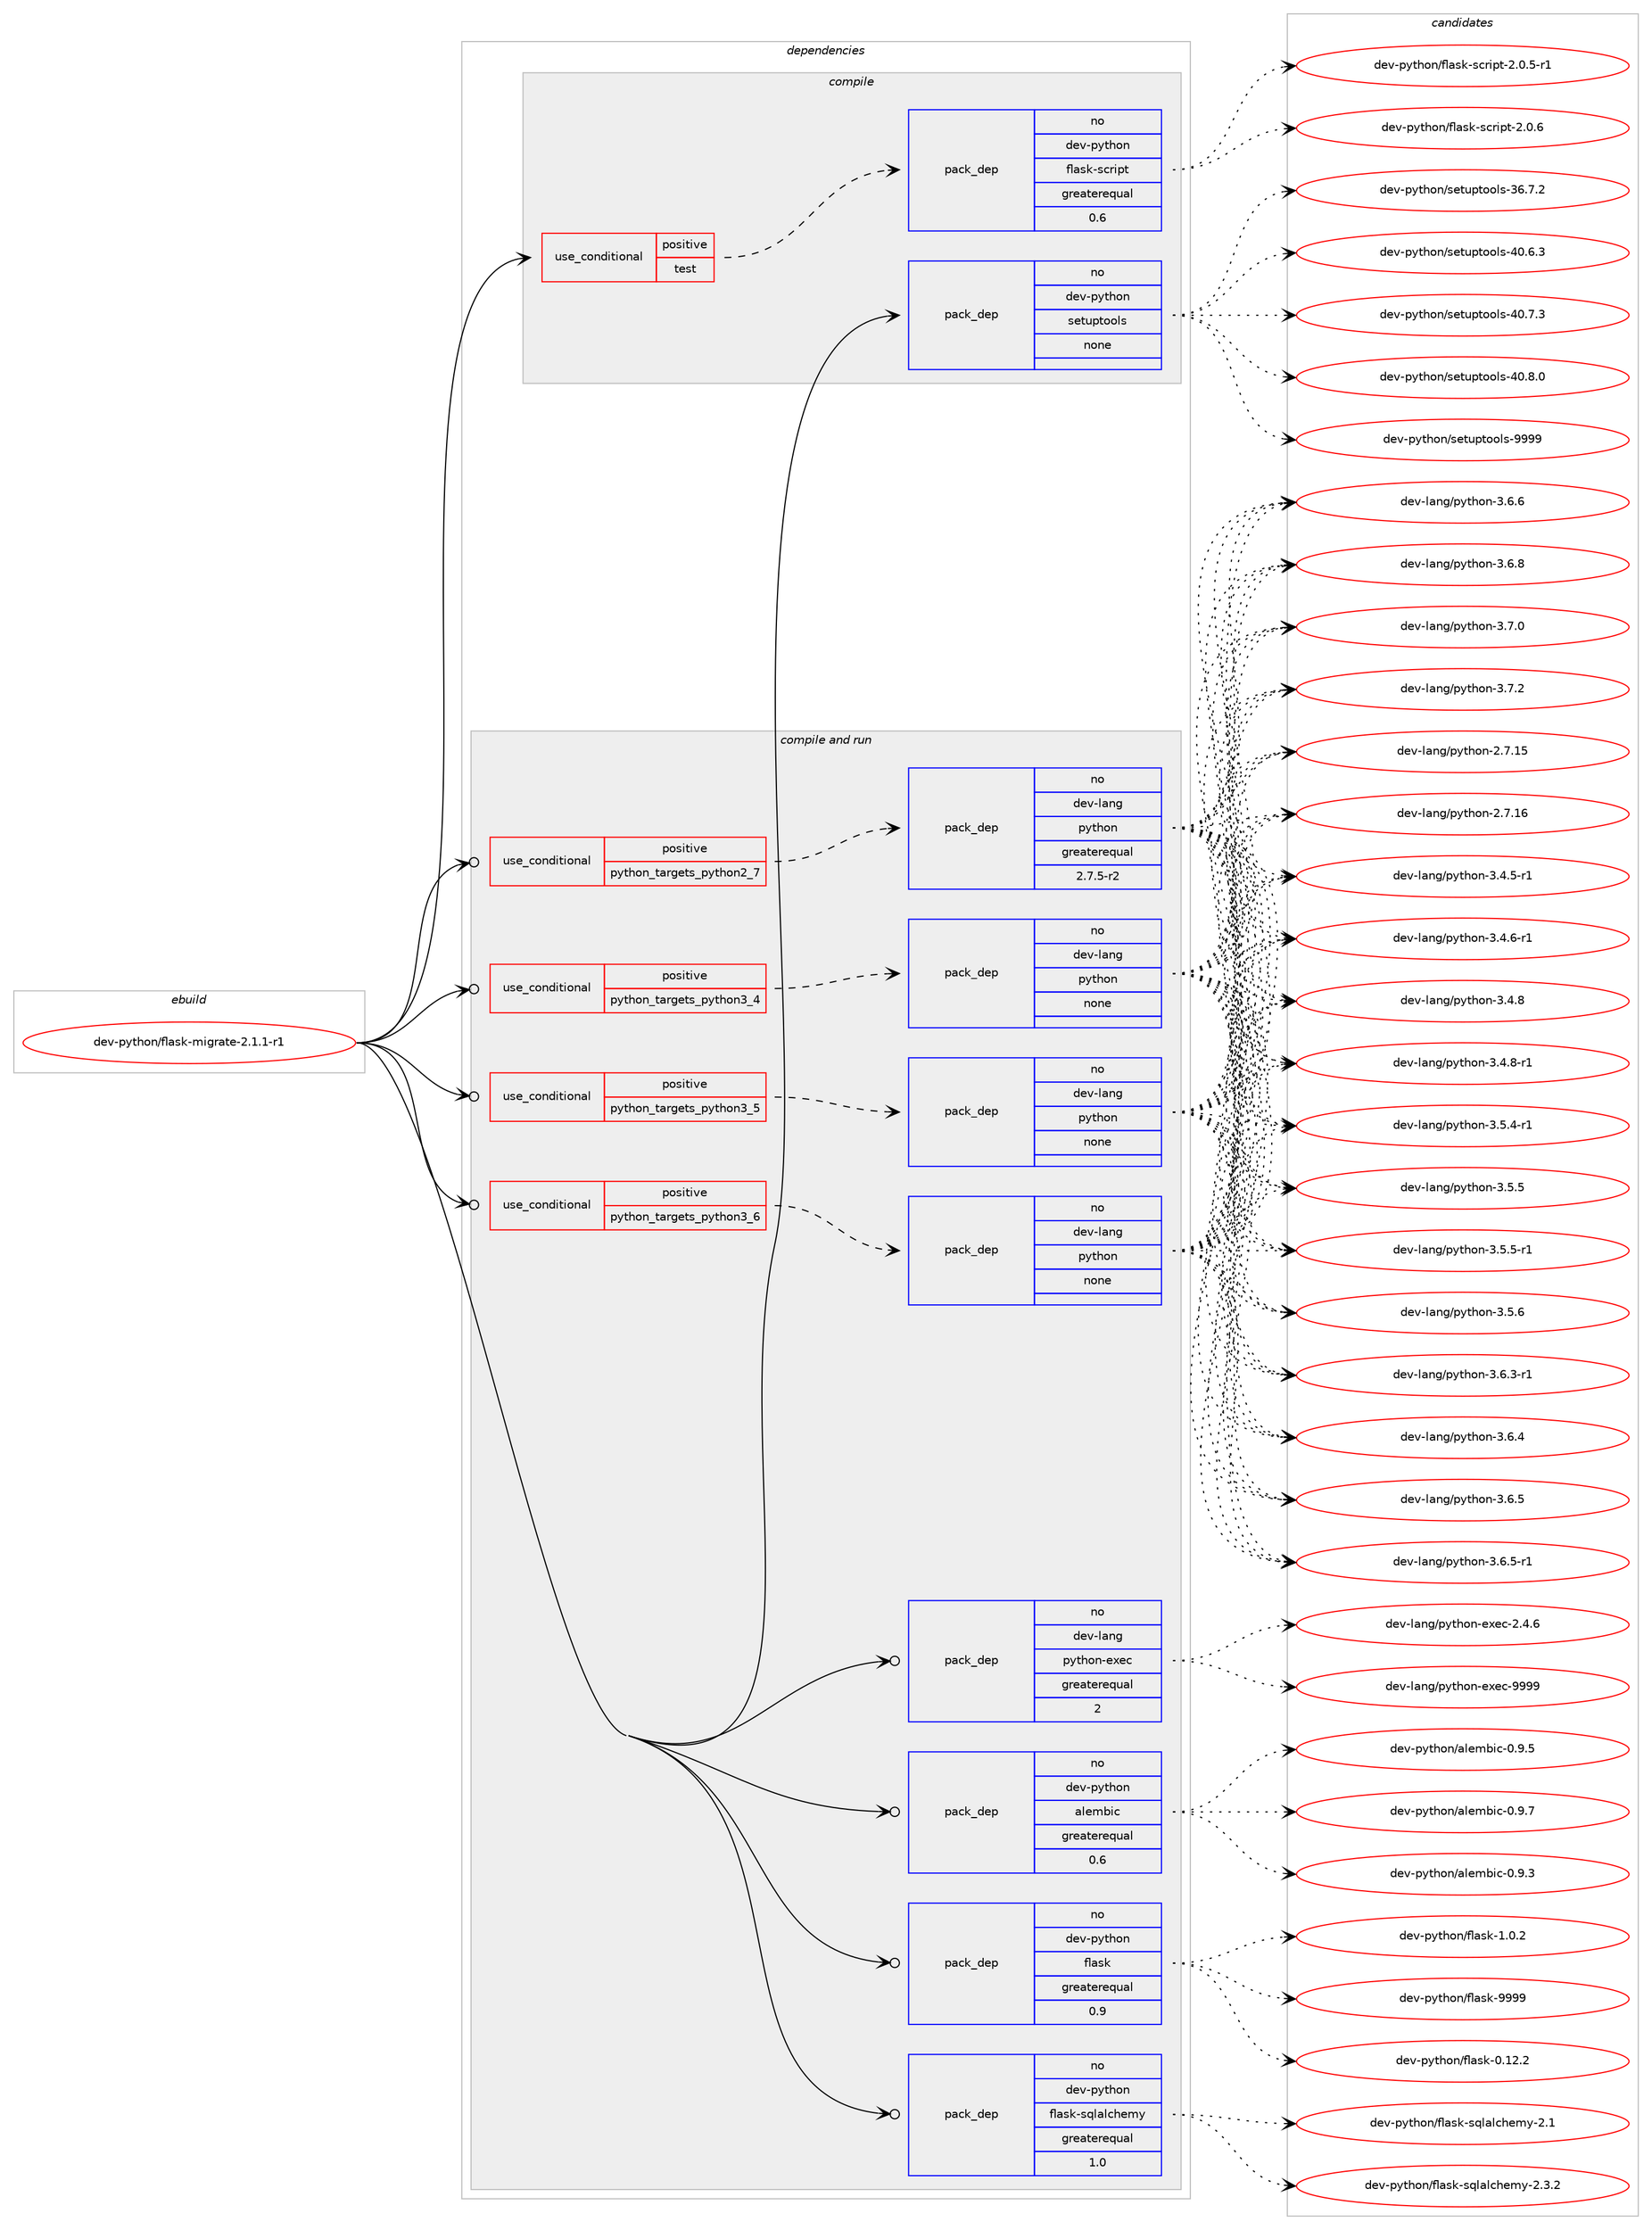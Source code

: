digraph prolog {

# *************
# Graph options
# *************

newrank=true;
concentrate=true;
compound=true;
graph [rankdir=LR,fontname=Helvetica,fontsize=10,ranksep=1.5];#, ranksep=2.5, nodesep=0.2];
edge  [arrowhead=vee];
node  [fontname=Helvetica,fontsize=10];

# **********
# The ebuild
# **********

subgraph cluster_leftcol {
color=gray;
rank=same;
label=<<i>ebuild</i>>;
id [label="dev-python/flask-migrate-2.1.1-r1", color=red, width=4, href="../dev-python/flask-migrate-2.1.1-r1.svg"];
}

# ****************
# The dependencies
# ****************

subgraph cluster_midcol {
color=gray;
label=<<i>dependencies</i>>;
subgraph cluster_compile {
fillcolor="#eeeeee";
style=filled;
label=<<i>compile</i>>;
subgraph cond374430 {
dependency1409629 [label=<<TABLE BORDER="0" CELLBORDER="1" CELLSPACING="0" CELLPADDING="4"><TR><TD ROWSPAN="3" CELLPADDING="10">use_conditional</TD></TR><TR><TD>positive</TD></TR><TR><TD>test</TD></TR></TABLE>>, shape=none, color=red];
subgraph pack1011940 {
dependency1409630 [label=<<TABLE BORDER="0" CELLBORDER="1" CELLSPACING="0" CELLPADDING="4" WIDTH="220"><TR><TD ROWSPAN="6" CELLPADDING="30">pack_dep</TD></TR><TR><TD WIDTH="110">no</TD></TR><TR><TD>dev-python</TD></TR><TR><TD>flask-script</TD></TR><TR><TD>greaterequal</TD></TR><TR><TD>0.6</TD></TR></TABLE>>, shape=none, color=blue];
}
dependency1409629:e -> dependency1409630:w [weight=20,style="dashed",arrowhead="vee"];
}
id:e -> dependency1409629:w [weight=20,style="solid",arrowhead="vee"];
subgraph pack1011941 {
dependency1409631 [label=<<TABLE BORDER="0" CELLBORDER="1" CELLSPACING="0" CELLPADDING="4" WIDTH="220"><TR><TD ROWSPAN="6" CELLPADDING="30">pack_dep</TD></TR><TR><TD WIDTH="110">no</TD></TR><TR><TD>dev-python</TD></TR><TR><TD>setuptools</TD></TR><TR><TD>none</TD></TR><TR><TD></TD></TR></TABLE>>, shape=none, color=blue];
}
id:e -> dependency1409631:w [weight=20,style="solid",arrowhead="vee"];
}
subgraph cluster_compileandrun {
fillcolor="#eeeeee";
style=filled;
label=<<i>compile and run</i>>;
subgraph cond374431 {
dependency1409632 [label=<<TABLE BORDER="0" CELLBORDER="1" CELLSPACING="0" CELLPADDING="4"><TR><TD ROWSPAN="3" CELLPADDING="10">use_conditional</TD></TR><TR><TD>positive</TD></TR><TR><TD>python_targets_python2_7</TD></TR></TABLE>>, shape=none, color=red];
subgraph pack1011942 {
dependency1409633 [label=<<TABLE BORDER="0" CELLBORDER="1" CELLSPACING="0" CELLPADDING="4" WIDTH="220"><TR><TD ROWSPAN="6" CELLPADDING="30">pack_dep</TD></TR><TR><TD WIDTH="110">no</TD></TR><TR><TD>dev-lang</TD></TR><TR><TD>python</TD></TR><TR><TD>greaterequal</TD></TR><TR><TD>2.7.5-r2</TD></TR></TABLE>>, shape=none, color=blue];
}
dependency1409632:e -> dependency1409633:w [weight=20,style="dashed",arrowhead="vee"];
}
id:e -> dependency1409632:w [weight=20,style="solid",arrowhead="odotvee"];
subgraph cond374432 {
dependency1409634 [label=<<TABLE BORDER="0" CELLBORDER="1" CELLSPACING="0" CELLPADDING="4"><TR><TD ROWSPAN="3" CELLPADDING="10">use_conditional</TD></TR><TR><TD>positive</TD></TR><TR><TD>python_targets_python3_4</TD></TR></TABLE>>, shape=none, color=red];
subgraph pack1011943 {
dependency1409635 [label=<<TABLE BORDER="0" CELLBORDER="1" CELLSPACING="0" CELLPADDING="4" WIDTH="220"><TR><TD ROWSPAN="6" CELLPADDING="30">pack_dep</TD></TR><TR><TD WIDTH="110">no</TD></TR><TR><TD>dev-lang</TD></TR><TR><TD>python</TD></TR><TR><TD>none</TD></TR><TR><TD></TD></TR></TABLE>>, shape=none, color=blue];
}
dependency1409634:e -> dependency1409635:w [weight=20,style="dashed",arrowhead="vee"];
}
id:e -> dependency1409634:w [weight=20,style="solid",arrowhead="odotvee"];
subgraph cond374433 {
dependency1409636 [label=<<TABLE BORDER="0" CELLBORDER="1" CELLSPACING="0" CELLPADDING="4"><TR><TD ROWSPAN="3" CELLPADDING="10">use_conditional</TD></TR><TR><TD>positive</TD></TR><TR><TD>python_targets_python3_5</TD></TR></TABLE>>, shape=none, color=red];
subgraph pack1011944 {
dependency1409637 [label=<<TABLE BORDER="0" CELLBORDER="1" CELLSPACING="0" CELLPADDING="4" WIDTH="220"><TR><TD ROWSPAN="6" CELLPADDING="30">pack_dep</TD></TR><TR><TD WIDTH="110">no</TD></TR><TR><TD>dev-lang</TD></TR><TR><TD>python</TD></TR><TR><TD>none</TD></TR><TR><TD></TD></TR></TABLE>>, shape=none, color=blue];
}
dependency1409636:e -> dependency1409637:w [weight=20,style="dashed",arrowhead="vee"];
}
id:e -> dependency1409636:w [weight=20,style="solid",arrowhead="odotvee"];
subgraph cond374434 {
dependency1409638 [label=<<TABLE BORDER="0" CELLBORDER="1" CELLSPACING="0" CELLPADDING="4"><TR><TD ROWSPAN="3" CELLPADDING="10">use_conditional</TD></TR><TR><TD>positive</TD></TR><TR><TD>python_targets_python3_6</TD></TR></TABLE>>, shape=none, color=red];
subgraph pack1011945 {
dependency1409639 [label=<<TABLE BORDER="0" CELLBORDER="1" CELLSPACING="0" CELLPADDING="4" WIDTH="220"><TR><TD ROWSPAN="6" CELLPADDING="30">pack_dep</TD></TR><TR><TD WIDTH="110">no</TD></TR><TR><TD>dev-lang</TD></TR><TR><TD>python</TD></TR><TR><TD>none</TD></TR><TR><TD></TD></TR></TABLE>>, shape=none, color=blue];
}
dependency1409638:e -> dependency1409639:w [weight=20,style="dashed",arrowhead="vee"];
}
id:e -> dependency1409638:w [weight=20,style="solid",arrowhead="odotvee"];
subgraph pack1011946 {
dependency1409640 [label=<<TABLE BORDER="0" CELLBORDER="1" CELLSPACING="0" CELLPADDING="4" WIDTH="220"><TR><TD ROWSPAN="6" CELLPADDING="30">pack_dep</TD></TR><TR><TD WIDTH="110">no</TD></TR><TR><TD>dev-lang</TD></TR><TR><TD>python-exec</TD></TR><TR><TD>greaterequal</TD></TR><TR><TD>2</TD></TR></TABLE>>, shape=none, color=blue];
}
id:e -> dependency1409640:w [weight=20,style="solid",arrowhead="odotvee"];
subgraph pack1011947 {
dependency1409641 [label=<<TABLE BORDER="0" CELLBORDER="1" CELLSPACING="0" CELLPADDING="4" WIDTH="220"><TR><TD ROWSPAN="6" CELLPADDING="30">pack_dep</TD></TR><TR><TD WIDTH="110">no</TD></TR><TR><TD>dev-python</TD></TR><TR><TD>alembic</TD></TR><TR><TD>greaterequal</TD></TR><TR><TD>0.6</TD></TR></TABLE>>, shape=none, color=blue];
}
id:e -> dependency1409641:w [weight=20,style="solid",arrowhead="odotvee"];
subgraph pack1011948 {
dependency1409642 [label=<<TABLE BORDER="0" CELLBORDER="1" CELLSPACING="0" CELLPADDING="4" WIDTH="220"><TR><TD ROWSPAN="6" CELLPADDING="30">pack_dep</TD></TR><TR><TD WIDTH="110">no</TD></TR><TR><TD>dev-python</TD></TR><TR><TD>flask</TD></TR><TR><TD>greaterequal</TD></TR><TR><TD>0.9</TD></TR></TABLE>>, shape=none, color=blue];
}
id:e -> dependency1409642:w [weight=20,style="solid",arrowhead="odotvee"];
subgraph pack1011949 {
dependency1409643 [label=<<TABLE BORDER="0" CELLBORDER="1" CELLSPACING="0" CELLPADDING="4" WIDTH="220"><TR><TD ROWSPAN="6" CELLPADDING="30">pack_dep</TD></TR><TR><TD WIDTH="110">no</TD></TR><TR><TD>dev-python</TD></TR><TR><TD>flask-sqlalchemy</TD></TR><TR><TD>greaterequal</TD></TR><TR><TD>1.0</TD></TR></TABLE>>, shape=none, color=blue];
}
id:e -> dependency1409643:w [weight=20,style="solid",arrowhead="odotvee"];
}
subgraph cluster_run {
fillcolor="#eeeeee";
style=filled;
label=<<i>run</i>>;
}
}

# **************
# The candidates
# **************

subgraph cluster_choices {
rank=same;
color=gray;
label=<<i>candidates</i>>;

subgraph choice1011940 {
color=black;
nodesep=1;
choice10010111845112121116104111110471021089711510745115991141051121164550464846534511449 [label="dev-python/flask-script-2.0.5-r1", color=red, width=4,href="../dev-python/flask-script-2.0.5-r1.svg"];
choice1001011184511212111610411111047102108971151074511599114105112116455046484654 [label="dev-python/flask-script-2.0.6", color=red, width=4,href="../dev-python/flask-script-2.0.6.svg"];
dependency1409630:e -> choice10010111845112121116104111110471021089711510745115991141051121164550464846534511449:w [style=dotted,weight="100"];
dependency1409630:e -> choice1001011184511212111610411111047102108971151074511599114105112116455046484654:w [style=dotted,weight="100"];
}
subgraph choice1011941 {
color=black;
nodesep=1;
choice100101118451121211161041111104711510111611711211611111110811545515446554650 [label="dev-python/setuptools-36.7.2", color=red, width=4,href="../dev-python/setuptools-36.7.2.svg"];
choice100101118451121211161041111104711510111611711211611111110811545524846544651 [label="dev-python/setuptools-40.6.3", color=red, width=4,href="../dev-python/setuptools-40.6.3.svg"];
choice100101118451121211161041111104711510111611711211611111110811545524846554651 [label="dev-python/setuptools-40.7.3", color=red, width=4,href="../dev-python/setuptools-40.7.3.svg"];
choice100101118451121211161041111104711510111611711211611111110811545524846564648 [label="dev-python/setuptools-40.8.0", color=red, width=4,href="../dev-python/setuptools-40.8.0.svg"];
choice10010111845112121116104111110471151011161171121161111111081154557575757 [label="dev-python/setuptools-9999", color=red, width=4,href="../dev-python/setuptools-9999.svg"];
dependency1409631:e -> choice100101118451121211161041111104711510111611711211611111110811545515446554650:w [style=dotted,weight="100"];
dependency1409631:e -> choice100101118451121211161041111104711510111611711211611111110811545524846544651:w [style=dotted,weight="100"];
dependency1409631:e -> choice100101118451121211161041111104711510111611711211611111110811545524846554651:w [style=dotted,weight="100"];
dependency1409631:e -> choice100101118451121211161041111104711510111611711211611111110811545524846564648:w [style=dotted,weight="100"];
dependency1409631:e -> choice10010111845112121116104111110471151011161171121161111111081154557575757:w [style=dotted,weight="100"];
}
subgraph choice1011942 {
color=black;
nodesep=1;
choice10010111845108971101034711212111610411111045504655464953 [label="dev-lang/python-2.7.15", color=red, width=4,href="../dev-lang/python-2.7.15.svg"];
choice10010111845108971101034711212111610411111045504655464954 [label="dev-lang/python-2.7.16", color=red, width=4,href="../dev-lang/python-2.7.16.svg"];
choice1001011184510897110103471121211161041111104551465246534511449 [label="dev-lang/python-3.4.5-r1", color=red, width=4,href="../dev-lang/python-3.4.5-r1.svg"];
choice1001011184510897110103471121211161041111104551465246544511449 [label="dev-lang/python-3.4.6-r1", color=red, width=4,href="../dev-lang/python-3.4.6-r1.svg"];
choice100101118451089711010347112121116104111110455146524656 [label="dev-lang/python-3.4.8", color=red, width=4,href="../dev-lang/python-3.4.8.svg"];
choice1001011184510897110103471121211161041111104551465246564511449 [label="dev-lang/python-3.4.8-r1", color=red, width=4,href="../dev-lang/python-3.4.8-r1.svg"];
choice1001011184510897110103471121211161041111104551465346524511449 [label="dev-lang/python-3.5.4-r1", color=red, width=4,href="../dev-lang/python-3.5.4-r1.svg"];
choice100101118451089711010347112121116104111110455146534653 [label="dev-lang/python-3.5.5", color=red, width=4,href="../dev-lang/python-3.5.5.svg"];
choice1001011184510897110103471121211161041111104551465346534511449 [label="dev-lang/python-3.5.5-r1", color=red, width=4,href="../dev-lang/python-3.5.5-r1.svg"];
choice100101118451089711010347112121116104111110455146534654 [label="dev-lang/python-3.5.6", color=red, width=4,href="../dev-lang/python-3.5.6.svg"];
choice1001011184510897110103471121211161041111104551465446514511449 [label="dev-lang/python-3.6.3-r1", color=red, width=4,href="../dev-lang/python-3.6.3-r1.svg"];
choice100101118451089711010347112121116104111110455146544652 [label="dev-lang/python-3.6.4", color=red, width=4,href="../dev-lang/python-3.6.4.svg"];
choice100101118451089711010347112121116104111110455146544653 [label="dev-lang/python-3.6.5", color=red, width=4,href="../dev-lang/python-3.6.5.svg"];
choice1001011184510897110103471121211161041111104551465446534511449 [label="dev-lang/python-3.6.5-r1", color=red, width=4,href="../dev-lang/python-3.6.5-r1.svg"];
choice100101118451089711010347112121116104111110455146544654 [label="dev-lang/python-3.6.6", color=red, width=4,href="../dev-lang/python-3.6.6.svg"];
choice100101118451089711010347112121116104111110455146544656 [label="dev-lang/python-3.6.8", color=red, width=4,href="../dev-lang/python-3.6.8.svg"];
choice100101118451089711010347112121116104111110455146554648 [label="dev-lang/python-3.7.0", color=red, width=4,href="../dev-lang/python-3.7.0.svg"];
choice100101118451089711010347112121116104111110455146554650 [label="dev-lang/python-3.7.2", color=red, width=4,href="../dev-lang/python-3.7.2.svg"];
dependency1409633:e -> choice10010111845108971101034711212111610411111045504655464953:w [style=dotted,weight="100"];
dependency1409633:e -> choice10010111845108971101034711212111610411111045504655464954:w [style=dotted,weight="100"];
dependency1409633:e -> choice1001011184510897110103471121211161041111104551465246534511449:w [style=dotted,weight="100"];
dependency1409633:e -> choice1001011184510897110103471121211161041111104551465246544511449:w [style=dotted,weight="100"];
dependency1409633:e -> choice100101118451089711010347112121116104111110455146524656:w [style=dotted,weight="100"];
dependency1409633:e -> choice1001011184510897110103471121211161041111104551465246564511449:w [style=dotted,weight="100"];
dependency1409633:e -> choice1001011184510897110103471121211161041111104551465346524511449:w [style=dotted,weight="100"];
dependency1409633:e -> choice100101118451089711010347112121116104111110455146534653:w [style=dotted,weight="100"];
dependency1409633:e -> choice1001011184510897110103471121211161041111104551465346534511449:w [style=dotted,weight="100"];
dependency1409633:e -> choice100101118451089711010347112121116104111110455146534654:w [style=dotted,weight="100"];
dependency1409633:e -> choice1001011184510897110103471121211161041111104551465446514511449:w [style=dotted,weight="100"];
dependency1409633:e -> choice100101118451089711010347112121116104111110455146544652:w [style=dotted,weight="100"];
dependency1409633:e -> choice100101118451089711010347112121116104111110455146544653:w [style=dotted,weight="100"];
dependency1409633:e -> choice1001011184510897110103471121211161041111104551465446534511449:w [style=dotted,weight="100"];
dependency1409633:e -> choice100101118451089711010347112121116104111110455146544654:w [style=dotted,weight="100"];
dependency1409633:e -> choice100101118451089711010347112121116104111110455146544656:w [style=dotted,weight="100"];
dependency1409633:e -> choice100101118451089711010347112121116104111110455146554648:w [style=dotted,weight="100"];
dependency1409633:e -> choice100101118451089711010347112121116104111110455146554650:w [style=dotted,weight="100"];
}
subgraph choice1011943 {
color=black;
nodesep=1;
choice10010111845108971101034711212111610411111045504655464953 [label="dev-lang/python-2.7.15", color=red, width=4,href="../dev-lang/python-2.7.15.svg"];
choice10010111845108971101034711212111610411111045504655464954 [label="dev-lang/python-2.7.16", color=red, width=4,href="../dev-lang/python-2.7.16.svg"];
choice1001011184510897110103471121211161041111104551465246534511449 [label="dev-lang/python-3.4.5-r1", color=red, width=4,href="../dev-lang/python-3.4.5-r1.svg"];
choice1001011184510897110103471121211161041111104551465246544511449 [label="dev-lang/python-3.4.6-r1", color=red, width=4,href="../dev-lang/python-3.4.6-r1.svg"];
choice100101118451089711010347112121116104111110455146524656 [label="dev-lang/python-3.4.8", color=red, width=4,href="../dev-lang/python-3.4.8.svg"];
choice1001011184510897110103471121211161041111104551465246564511449 [label="dev-lang/python-3.4.8-r1", color=red, width=4,href="../dev-lang/python-3.4.8-r1.svg"];
choice1001011184510897110103471121211161041111104551465346524511449 [label="dev-lang/python-3.5.4-r1", color=red, width=4,href="../dev-lang/python-3.5.4-r1.svg"];
choice100101118451089711010347112121116104111110455146534653 [label="dev-lang/python-3.5.5", color=red, width=4,href="../dev-lang/python-3.5.5.svg"];
choice1001011184510897110103471121211161041111104551465346534511449 [label="dev-lang/python-3.5.5-r1", color=red, width=4,href="../dev-lang/python-3.5.5-r1.svg"];
choice100101118451089711010347112121116104111110455146534654 [label="dev-lang/python-3.5.6", color=red, width=4,href="../dev-lang/python-3.5.6.svg"];
choice1001011184510897110103471121211161041111104551465446514511449 [label="dev-lang/python-3.6.3-r1", color=red, width=4,href="../dev-lang/python-3.6.3-r1.svg"];
choice100101118451089711010347112121116104111110455146544652 [label="dev-lang/python-3.6.4", color=red, width=4,href="../dev-lang/python-3.6.4.svg"];
choice100101118451089711010347112121116104111110455146544653 [label="dev-lang/python-3.6.5", color=red, width=4,href="../dev-lang/python-3.6.5.svg"];
choice1001011184510897110103471121211161041111104551465446534511449 [label="dev-lang/python-3.6.5-r1", color=red, width=4,href="../dev-lang/python-3.6.5-r1.svg"];
choice100101118451089711010347112121116104111110455146544654 [label="dev-lang/python-3.6.6", color=red, width=4,href="../dev-lang/python-3.6.6.svg"];
choice100101118451089711010347112121116104111110455146544656 [label="dev-lang/python-3.6.8", color=red, width=4,href="../dev-lang/python-3.6.8.svg"];
choice100101118451089711010347112121116104111110455146554648 [label="dev-lang/python-3.7.0", color=red, width=4,href="../dev-lang/python-3.7.0.svg"];
choice100101118451089711010347112121116104111110455146554650 [label="dev-lang/python-3.7.2", color=red, width=4,href="../dev-lang/python-3.7.2.svg"];
dependency1409635:e -> choice10010111845108971101034711212111610411111045504655464953:w [style=dotted,weight="100"];
dependency1409635:e -> choice10010111845108971101034711212111610411111045504655464954:w [style=dotted,weight="100"];
dependency1409635:e -> choice1001011184510897110103471121211161041111104551465246534511449:w [style=dotted,weight="100"];
dependency1409635:e -> choice1001011184510897110103471121211161041111104551465246544511449:w [style=dotted,weight="100"];
dependency1409635:e -> choice100101118451089711010347112121116104111110455146524656:w [style=dotted,weight="100"];
dependency1409635:e -> choice1001011184510897110103471121211161041111104551465246564511449:w [style=dotted,weight="100"];
dependency1409635:e -> choice1001011184510897110103471121211161041111104551465346524511449:w [style=dotted,weight="100"];
dependency1409635:e -> choice100101118451089711010347112121116104111110455146534653:w [style=dotted,weight="100"];
dependency1409635:e -> choice1001011184510897110103471121211161041111104551465346534511449:w [style=dotted,weight="100"];
dependency1409635:e -> choice100101118451089711010347112121116104111110455146534654:w [style=dotted,weight="100"];
dependency1409635:e -> choice1001011184510897110103471121211161041111104551465446514511449:w [style=dotted,weight="100"];
dependency1409635:e -> choice100101118451089711010347112121116104111110455146544652:w [style=dotted,weight="100"];
dependency1409635:e -> choice100101118451089711010347112121116104111110455146544653:w [style=dotted,weight="100"];
dependency1409635:e -> choice1001011184510897110103471121211161041111104551465446534511449:w [style=dotted,weight="100"];
dependency1409635:e -> choice100101118451089711010347112121116104111110455146544654:w [style=dotted,weight="100"];
dependency1409635:e -> choice100101118451089711010347112121116104111110455146544656:w [style=dotted,weight="100"];
dependency1409635:e -> choice100101118451089711010347112121116104111110455146554648:w [style=dotted,weight="100"];
dependency1409635:e -> choice100101118451089711010347112121116104111110455146554650:w [style=dotted,weight="100"];
}
subgraph choice1011944 {
color=black;
nodesep=1;
choice10010111845108971101034711212111610411111045504655464953 [label="dev-lang/python-2.7.15", color=red, width=4,href="../dev-lang/python-2.7.15.svg"];
choice10010111845108971101034711212111610411111045504655464954 [label="dev-lang/python-2.7.16", color=red, width=4,href="../dev-lang/python-2.7.16.svg"];
choice1001011184510897110103471121211161041111104551465246534511449 [label="dev-lang/python-3.4.5-r1", color=red, width=4,href="../dev-lang/python-3.4.5-r1.svg"];
choice1001011184510897110103471121211161041111104551465246544511449 [label="dev-lang/python-3.4.6-r1", color=red, width=4,href="../dev-lang/python-3.4.6-r1.svg"];
choice100101118451089711010347112121116104111110455146524656 [label="dev-lang/python-3.4.8", color=red, width=4,href="../dev-lang/python-3.4.8.svg"];
choice1001011184510897110103471121211161041111104551465246564511449 [label="dev-lang/python-3.4.8-r1", color=red, width=4,href="../dev-lang/python-3.4.8-r1.svg"];
choice1001011184510897110103471121211161041111104551465346524511449 [label="dev-lang/python-3.5.4-r1", color=red, width=4,href="../dev-lang/python-3.5.4-r1.svg"];
choice100101118451089711010347112121116104111110455146534653 [label="dev-lang/python-3.5.5", color=red, width=4,href="../dev-lang/python-3.5.5.svg"];
choice1001011184510897110103471121211161041111104551465346534511449 [label="dev-lang/python-3.5.5-r1", color=red, width=4,href="../dev-lang/python-3.5.5-r1.svg"];
choice100101118451089711010347112121116104111110455146534654 [label="dev-lang/python-3.5.6", color=red, width=4,href="../dev-lang/python-3.5.6.svg"];
choice1001011184510897110103471121211161041111104551465446514511449 [label="dev-lang/python-3.6.3-r1", color=red, width=4,href="../dev-lang/python-3.6.3-r1.svg"];
choice100101118451089711010347112121116104111110455146544652 [label="dev-lang/python-3.6.4", color=red, width=4,href="../dev-lang/python-3.6.4.svg"];
choice100101118451089711010347112121116104111110455146544653 [label="dev-lang/python-3.6.5", color=red, width=4,href="../dev-lang/python-3.6.5.svg"];
choice1001011184510897110103471121211161041111104551465446534511449 [label="dev-lang/python-3.6.5-r1", color=red, width=4,href="../dev-lang/python-3.6.5-r1.svg"];
choice100101118451089711010347112121116104111110455146544654 [label="dev-lang/python-3.6.6", color=red, width=4,href="../dev-lang/python-3.6.6.svg"];
choice100101118451089711010347112121116104111110455146544656 [label="dev-lang/python-3.6.8", color=red, width=4,href="../dev-lang/python-3.6.8.svg"];
choice100101118451089711010347112121116104111110455146554648 [label="dev-lang/python-3.7.0", color=red, width=4,href="../dev-lang/python-3.7.0.svg"];
choice100101118451089711010347112121116104111110455146554650 [label="dev-lang/python-3.7.2", color=red, width=4,href="../dev-lang/python-3.7.2.svg"];
dependency1409637:e -> choice10010111845108971101034711212111610411111045504655464953:w [style=dotted,weight="100"];
dependency1409637:e -> choice10010111845108971101034711212111610411111045504655464954:w [style=dotted,weight="100"];
dependency1409637:e -> choice1001011184510897110103471121211161041111104551465246534511449:w [style=dotted,weight="100"];
dependency1409637:e -> choice1001011184510897110103471121211161041111104551465246544511449:w [style=dotted,weight="100"];
dependency1409637:e -> choice100101118451089711010347112121116104111110455146524656:w [style=dotted,weight="100"];
dependency1409637:e -> choice1001011184510897110103471121211161041111104551465246564511449:w [style=dotted,weight="100"];
dependency1409637:e -> choice1001011184510897110103471121211161041111104551465346524511449:w [style=dotted,weight="100"];
dependency1409637:e -> choice100101118451089711010347112121116104111110455146534653:w [style=dotted,weight="100"];
dependency1409637:e -> choice1001011184510897110103471121211161041111104551465346534511449:w [style=dotted,weight="100"];
dependency1409637:e -> choice100101118451089711010347112121116104111110455146534654:w [style=dotted,weight="100"];
dependency1409637:e -> choice1001011184510897110103471121211161041111104551465446514511449:w [style=dotted,weight="100"];
dependency1409637:e -> choice100101118451089711010347112121116104111110455146544652:w [style=dotted,weight="100"];
dependency1409637:e -> choice100101118451089711010347112121116104111110455146544653:w [style=dotted,weight="100"];
dependency1409637:e -> choice1001011184510897110103471121211161041111104551465446534511449:w [style=dotted,weight="100"];
dependency1409637:e -> choice100101118451089711010347112121116104111110455146544654:w [style=dotted,weight="100"];
dependency1409637:e -> choice100101118451089711010347112121116104111110455146544656:w [style=dotted,weight="100"];
dependency1409637:e -> choice100101118451089711010347112121116104111110455146554648:w [style=dotted,weight="100"];
dependency1409637:e -> choice100101118451089711010347112121116104111110455146554650:w [style=dotted,weight="100"];
}
subgraph choice1011945 {
color=black;
nodesep=1;
choice10010111845108971101034711212111610411111045504655464953 [label="dev-lang/python-2.7.15", color=red, width=4,href="../dev-lang/python-2.7.15.svg"];
choice10010111845108971101034711212111610411111045504655464954 [label="dev-lang/python-2.7.16", color=red, width=4,href="../dev-lang/python-2.7.16.svg"];
choice1001011184510897110103471121211161041111104551465246534511449 [label="dev-lang/python-3.4.5-r1", color=red, width=4,href="../dev-lang/python-3.4.5-r1.svg"];
choice1001011184510897110103471121211161041111104551465246544511449 [label="dev-lang/python-3.4.6-r1", color=red, width=4,href="../dev-lang/python-3.4.6-r1.svg"];
choice100101118451089711010347112121116104111110455146524656 [label="dev-lang/python-3.4.8", color=red, width=4,href="../dev-lang/python-3.4.8.svg"];
choice1001011184510897110103471121211161041111104551465246564511449 [label="dev-lang/python-3.4.8-r1", color=red, width=4,href="../dev-lang/python-3.4.8-r1.svg"];
choice1001011184510897110103471121211161041111104551465346524511449 [label="dev-lang/python-3.5.4-r1", color=red, width=4,href="../dev-lang/python-3.5.4-r1.svg"];
choice100101118451089711010347112121116104111110455146534653 [label="dev-lang/python-3.5.5", color=red, width=4,href="../dev-lang/python-3.5.5.svg"];
choice1001011184510897110103471121211161041111104551465346534511449 [label="dev-lang/python-3.5.5-r1", color=red, width=4,href="../dev-lang/python-3.5.5-r1.svg"];
choice100101118451089711010347112121116104111110455146534654 [label="dev-lang/python-3.5.6", color=red, width=4,href="../dev-lang/python-3.5.6.svg"];
choice1001011184510897110103471121211161041111104551465446514511449 [label="dev-lang/python-3.6.3-r1", color=red, width=4,href="../dev-lang/python-3.6.3-r1.svg"];
choice100101118451089711010347112121116104111110455146544652 [label="dev-lang/python-3.6.4", color=red, width=4,href="../dev-lang/python-3.6.4.svg"];
choice100101118451089711010347112121116104111110455146544653 [label="dev-lang/python-3.6.5", color=red, width=4,href="../dev-lang/python-3.6.5.svg"];
choice1001011184510897110103471121211161041111104551465446534511449 [label="dev-lang/python-3.6.5-r1", color=red, width=4,href="../dev-lang/python-3.6.5-r1.svg"];
choice100101118451089711010347112121116104111110455146544654 [label="dev-lang/python-3.6.6", color=red, width=4,href="../dev-lang/python-3.6.6.svg"];
choice100101118451089711010347112121116104111110455146544656 [label="dev-lang/python-3.6.8", color=red, width=4,href="../dev-lang/python-3.6.8.svg"];
choice100101118451089711010347112121116104111110455146554648 [label="dev-lang/python-3.7.0", color=red, width=4,href="../dev-lang/python-3.7.0.svg"];
choice100101118451089711010347112121116104111110455146554650 [label="dev-lang/python-3.7.2", color=red, width=4,href="../dev-lang/python-3.7.2.svg"];
dependency1409639:e -> choice10010111845108971101034711212111610411111045504655464953:w [style=dotted,weight="100"];
dependency1409639:e -> choice10010111845108971101034711212111610411111045504655464954:w [style=dotted,weight="100"];
dependency1409639:e -> choice1001011184510897110103471121211161041111104551465246534511449:w [style=dotted,weight="100"];
dependency1409639:e -> choice1001011184510897110103471121211161041111104551465246544511449:w [style=dotted,weight="100"];
dependency1409639:e -> choice100101118451089711010347112121116104111110455146524656:w [style=dotted,weight="100"];
dependency1409639:e -> choice1001011184510897110103471121211161041111104551465246564511449:w [style=dotted,weight="100"];
dependency1409639:e -> choice1001011184510897110103471121211161041111104551465346524511449:w [style=dotted,weight="100"];
dependency1409639:e -> choice100101118451089711010347112121116104111110455146534653:w [style=dotted,weight="100"];
dependency1409639:e -> choice1001011184510897110103471121211161041111104551465346534511449:w [style=dotted,weight="100"];
dependency1409639:e -> choice100101118451089711010347112121116104111110455146534654:w [style=dotted,weight="100"];
dependency1409639:e -> choice1001011184510897110103471121211161041111104551465446514511449:w [style=dotted,weight="100"];
dependency1409639:e -> choice100101118451089711010347112121116104111110455146544652:w [style=dotted,weight="100"];
dependency1409639:e -> choice100101118451089711010347112121116104111110455146544653:w [style=dotted,weight="100"];
dependency1409639:e -> choice1001011184510897110103471121211161041111104551465446534511449:w [style=dotted,weight="100"];
dependency1409639:e -> choice100101118451089711010347112121116104111110455146544654:w [style=dotted,weight="100"];
dependency1409639:e -> choice100101118451089711010347112121116104111110455146544656:w [style=dotted,weight="100"];
dependency1409639:e -> choice100101118451089711010347112121116104111110455146554648:w [style=dotted,weight="100"];
dependency1409639:e -> choice100101118451089711010347112121116104111110455146554650:w [style=dotted,weight="100"];
}
subgraph choice1011946 {
color=black;
nodesep=1;
choice1001011184510897110103471121211161041111104510112010199455046524654 [label="dev-lang/python-exec-2.4.6", color=red, width=4,href="../dev-lang/python-exec-2.4.6.svg"];
choice10010111845108971101034711212111610411111045101120101994557575757 [label="dev-lang/python-exec-9999", color=red, width=4,href="../dev-lang/python-exec-9999.svg"];
dependency1409640:e -> choice1001011184510897110103471121211161041111104510112010199455046524654:w [style=dotted,weight="100"];
dependency1409640:e -> choice10010111845108971101034711212111610411111045101120101994557575757:w [style=dotted,weight="100"];
}
subgraph choice1011947 {
color=black;
nodesep=1;
choice1001011184511212111610411111047971081011099810599454846574651 [label="dev-python/alembic-0.9.3", color=red, width=4,href="../dev-python/alembic-0.9.3.svg"];
choice1001011184511212111610411111047971081011099810599454846574653 [label="dev-python/alembic-0.9.5", color=red, width=4,href="../dev-python/alembic-0.9.5.svg"];
choice1001011184511212111610411111047971081011099810599454846574655 [label="dev-python/alembic-0.9.7", color=red, width=4,href="../dev-python/alembic-0.9.7.svg"];
dependency1409641:e -> choice1001011184511212111610411111047971081011099810599454846574651:w [style=dotted,weight="100"];
dependency1409641:e -> choice1001011184511212111610411111047971081011099810599454846574653:w [style=dotted,weight="100"];
dependency1409641:e -> choice1001011184511212111610411111047971081011099810599454846574655:w [style=dotted,weight="100"];
}
subgraph choice1011948 {
color=black;
nodesep=1;
choice10010111845112121116104111110471021089711510745484649504650 [label="dev-python/flask-0.12.2", color=red, width=4,href="../dev-python/flask-0.12.2.svg"];
choice100101118451121211161041111104710210897115107454946484650 [label="dev-python/flask-1.0.2", color=red, width=4,href="../dev-python/flask-1.0.2.svg"];
choice1001011184511212111610411111047102108971151074557575757 [label="dev-python/flask-9999", color=red, width=4,href="../dev-python/flask-9999.svg"];
dependency1409642:e -> choice10010111845112121116104111110471021089711510745484649504650:w [style=dotted,weight="100"];
dependency1409642:e -> choice100101118451121211161041111104710210897115107454946484650:w [style=dotted,weight="100"];
dependency1409642:e -> choice1001011184511212111610411111047102108971151074557575757:w [style=dotted,weight="100"];
}
subgraph choice1011949 {
color=black;
nodesep=1;
choice10010111845112121116104111110471021089711510745115113108971089910410110912145504649 [label="dev-python/flask-sqlalchemy-2.1", color=red, width=4,href="../dev-python/flask-sqlalchemy-2.1.svg"];
choice100101118451121211161041111104710210897115107451151131089710899104101109121455046514650 [label="dev-python/flask-sqlalchemy-2.3.2", color=red, width=4,href="../dev-python/flask-sqlalchemy-2.3.2.svg"];
dependency1409643:e -> choice10010111845112121116104111110471021089711510745115113108971089910410110912145504649:w [style=dotted,weight="100"];
dependency1409643:e -> choice100101118451121211161041111104710210897115107451151131089710899104101109121455046514650:w [style=dotted,weight="100"];
}
}

}
